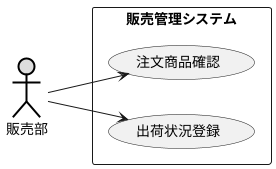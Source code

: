 @startuml 演習2-5
    left to right direction
    actor 販売部 #DDDDDD;line:black;line.bold;
    rectangle 販売管理システム{
        usecase 注文商品確認 as confirm
        usecase 出荷状況登録 as register
    }
    販売部 --> confirm 
    販売部 --> register
@enduml